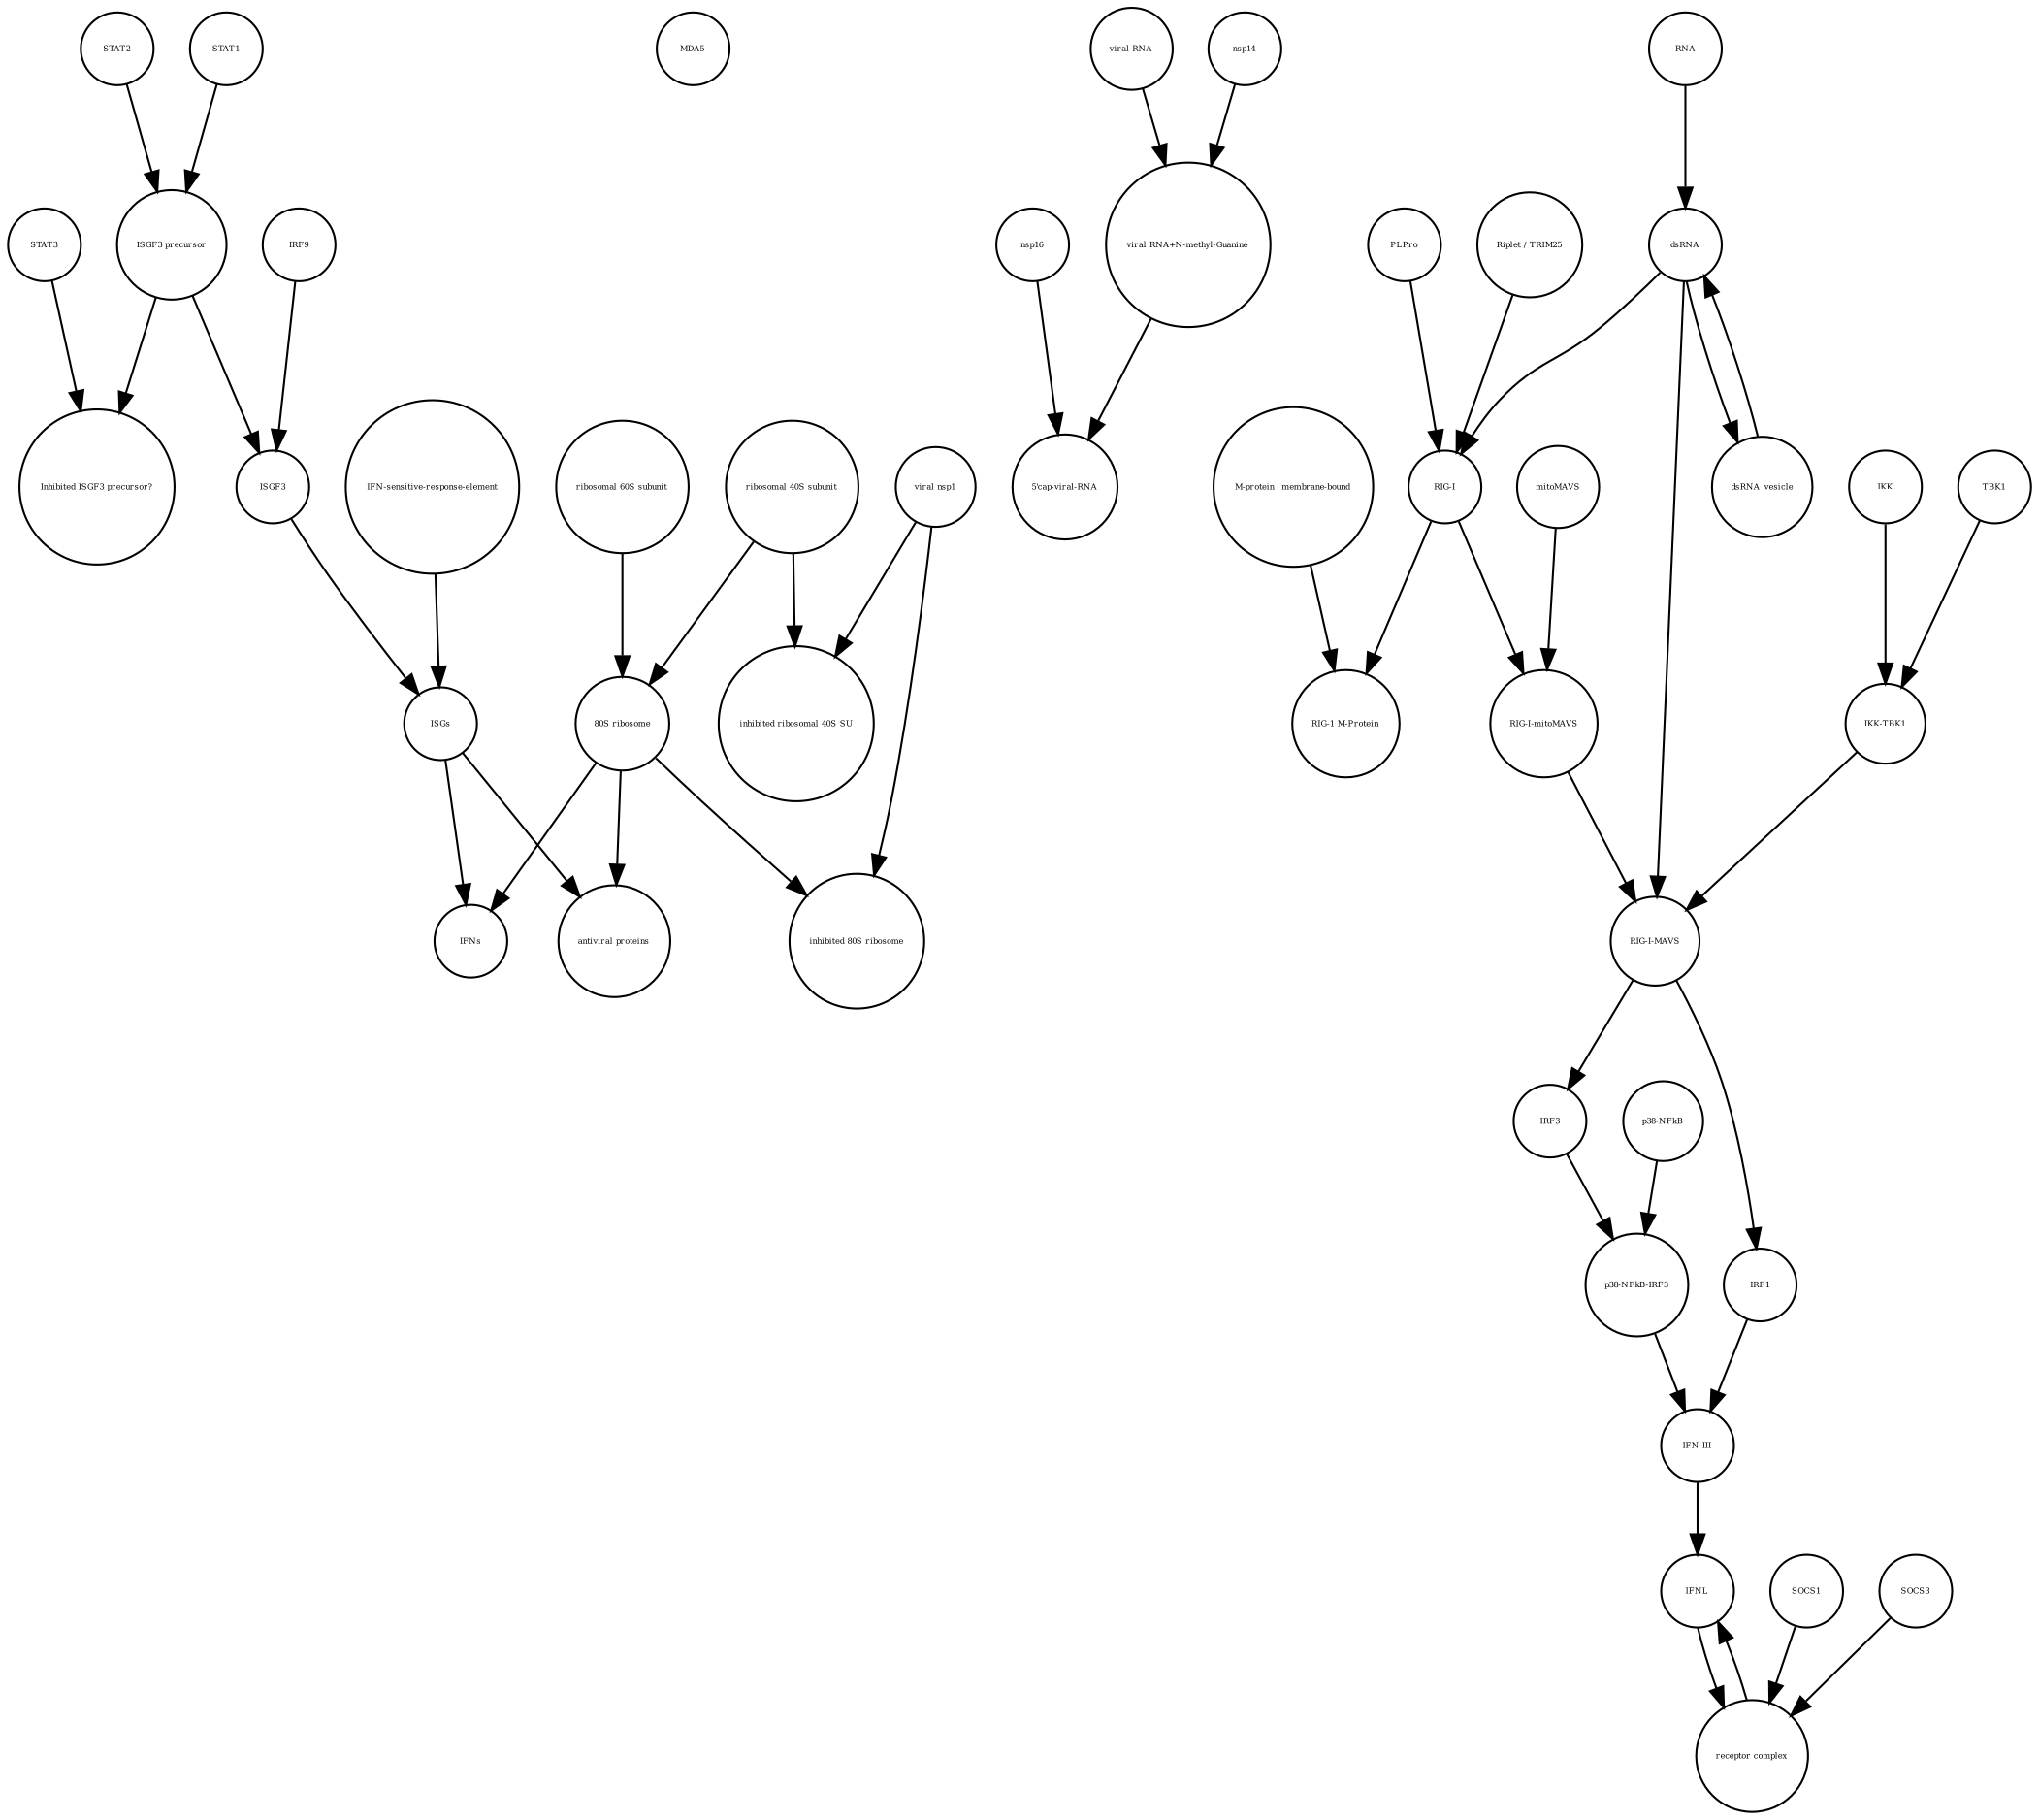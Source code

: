 strict digraph  {
STAT2 [annotation="", bipartite=0, cls=macromolecule, fontsize=4, label=STAT2, shape=circle];
MDA5 [annotation="", bipartite=0, cls=macromolecule, fontsize=4, label=MDA5, shape=circle];
nsp16 [annotation="", bipartite=0, cls=macromolecule, fontsize=4, label=nsp16, shape=circle];
"M-protein_ membrane-bound" [annotation="", bipartite=0, cls=macromolecule, fontsize=4, label="M-protein_ membrane-bound", shape=circle];
"RIG-I" [annotation="", bipartite=0, cls=macromolecule, fontsize=4, label="RIG-I", shape=circle];
dsRNA_vesicle [annotation="", bipartite=0, cls="nucleic acid feature", fontsize=4, label=dsRNA_vesicle, shape=circle];
"IKK-TBK1" [annotation="", bipartite=0, cls=complex, fontsize=4, label="IKK-TBK1", shape=circle];
mitoMAVS [annotation="", bipartite=0, cls=macromolecule, fontsize=4, label=mitoMAVS, shape=circle];
"receptor complex" [annotation="", bipartite=0, cls=complex, fontsize=4, label="receptor complex", shape=circle];
"viral RNA" [annotation="", bipartite=0, cls="nucleic acid feature", fontsize=4, label="viral RNA", shape=circle];
"viral RNA+N-methyl-Guanine" [annotation="", bipartite=0, cls="nucleic acid feature", fontsize=4, label="viral RNA+N-methyl-Guanine", shape=circle];
"antiviral proteins" [annotation="", bipartite=0, cls=macromolecule, fontsize=4, label="antiviral proteins", shape=circle];
"5'cap-viral-RNA" [annotation="", bipartite=0, cls="nucleic acid feature", fontsize=4, label="5'cap-viral-RNA", shape=circle];
"viral nsp1" [annotation="", bipartite=0, cls=macromolecule, fontsize=4, label="viral nsp1", shape=circle];
"Riplet / TRIM25" [annotation="", bipartite=0, cls=macromolecule, fontsize=4, label="Riplet / TRIM25", shape=circle];
"p38-NFkB" [annotation="", bipartite=0, cls=complex, fontsize=4, label="p38-NFkB", shape=circle];
"p38-NFkB-IRF3" [annotation="", bipartite=0, cls=complex, fontsize=4, label="p38-NFkB-IRF3", shape=circle];
"ribosomal 60S subunit" [annotation="", bipartite=0, cls=complex, fontsize=4, label="ribosomal 60S subunit", shape=circle];
"ISGF3 precursor" [annotation="", bipartite=0, cls=complex, fontsize=4, label="ISGF3 precursor", shape=circle];
"RIG-I-MAVS" [annotation="", bipartite=0, cls=complex, fontsize=4, label="RIG-I-MAVS", shape=circle];
TBK1 [annotation="", bipartite=0, cls=macromolecule, fontsize=4, label=TBK1, shape=circle];
IKK [annotation="", bipartite=0, cls=macromolecule, fontsize=4, label=IKK, shape=circle];
nsp14 [annotation="", bipartite=0, cls=macromolecule, fontsize=4, label=nsp14, shape=circle];
PLPro [annotation="", bipartite=0, cls=macromolecule, fontsize=4, label=PLPro, shape=circle];
RNA [annotation="", bipartite=0, cls="nucleic acid feature", fontsize=4, label=RNA, shape=circle];
ISGs [annotation="", bipartite=0, cls="nucleic acid feature", fontsize=4, label=ISGs, shape=circle];
IFNL [annotation="", bipartite=0, cls=macromolecule, fontsize=4, label=IFNL, shape=circle];
dsRNA [annotation="", bipartite=0, cls="nucleic acid feature", fontsize=4, label=dsRNA, shape=circle];
IRF9 [annotation="", bipartite=0, cls=macromolecule, fontsize=4, label=IRF9, shape=circle];
"80S ribosome" [annotation="", bipartite=0, cls=complex, fontsize=4, label="80S ribosome", shape=circle];
"inhibited ribosomal 40S SU" [annotation="urn_miriam_doi_10.1101%2F2020.05.18.102467", bipartite=0, cls=complex, fontsize=4, label="inhibited ribosomal 40S SU", shape=circle];
IRF1 [annotation="", bipartite=0, cls=macromolecule, fontsize=4, label=IRF1, shape=circle];
"IFN-III" [annotation="", bipartite=0, cls=macromolecule, fontsize=4, label="IFN-III", shape=circle];
"Inhibited ISGF3 precursor?" [annotation="", bipartite=0, cls=complex, fontsize=4, label="Inhibited ISGF3 precursor?", shape=circle];
"RIG-I-mitoMAVS" [annotation="", bipartite=0, cls=complex, fontsize=4, label="RIG-I-mitoMAVS", shape=circle];
STAT1 [annotation="", bipartite=0, cls=macromolecule, fontsize=4, label=STAT1, shape=circle];
ISGF3 [annotation="", bipartite=0, cls=complex, fontsize=4, label=ISGF3, shape=circle];
STAT3 [annotation="", bipartite=0, cls=macromolecule, fontsize=4, label=STAT3, shape=circle];
SOCS1 [annotation="", bipartite=0, cls=macromolecule, fontsize=4, label=SOCS1, shape=circle];
"RIG-1 M-Protein" [annotation="", bipartite=0, cls=complex, fontsize=4, label="RIG-1 M-Protein", shape=circle];
IFNs [annotation="", bipartite=0, cls=macromolecule, fontsize=4, label=IFNs, shape=circle];
IRF3 [annotation="", bipartite=0, cls=macromolecule, fontsize=4, label=IRF3, shape=circle];
"inhibited 80S ribosome" [annotation="", bipartite=0, cls=complex, fontsize=4, label="inhibited 80S ribosome", shape=circle];
SOCS3 [annotation="", bipartite=0, cls=macromolecule, fontsize=4, label=SOCS3, shape=circle];
"ribosomal 40S subunit" [annotation="", bipartite=0, cls=complex, fontsize=4, label="ribosomal 40S subunit", shape=circle];
"IFN-sensitive-response-element" [annotation="", bipartite=0, cls="nucleic acid feature", fontsize=4, label="IFN-sensitive-response-element", shape=circle];
STAT2 -> "ISGF3 precursor"  [annotation="", interaction_type=production];
nsp16 -> "5'cap-viral-RNA"  [annotation="urn_miriam_doi_10.1016%2Fj.chom.2020.05.008", interaction_type=catalysis];
"M-protein_ membrane-bound" -> "RIG-1 M-Protein"  [annotation="", interaction_type=production];
"RIG-I" -> "RIG-1 M-Protein"  [annotation="", interaction_type=production];
"RIG-I" -> "RIG-I-mitoMAVS"  [annotation="", interaction_type=production];
dsRNA_vesicle -> dsRNA  [annotation="", interaction_type=production];
"IKK-TBK1" -> "RIG-I-MAVS"  [annotation="", interaction_type=production];
mitoMAVS -> "RIG-I-mitoMAVS"  [annotation="", interaction_type=production];
"receptor complex" -> IFNL  [annotation="", interaction_type=production];
"viral RNA" -> "viral RNA+N-methyl-Guanine"  [annotation="", interaction_type=production];
"viral RNA+N-methyl-Guanine" -> "5'cap-viral-RNA"  [annotation="", interaction_type=production];
"viral nsp1" -> "inhibited ribosomal 40S SU"  [annotation="", interaction_type=production];
"viral nsp1" -> "inhibited 80S ribosome"  [annotation="", interaction_type=production];
"Riplet / TRIM25" -> "RIG-I"  [annotation="", interaction_type=catalysis];
"p38-NFkB" -> "p38-NFkB-IRF3"  [annotation="", interaction_type=production];
"p38-NFkB-IRF3" -> "IFN-III"  [annotation="", interaction_type=stimulation];
"ribosomal 60S subunit" -> "80S ribosome"  [annotation="", interaction_type=production];
"ISGF3 precursor" -> "Inhibited ISGF3 precursor?"  [annotation="", interaction_type=production];
"ISGF3 precursor" -> ISGF3  [annotation="", interaction_type=production];
"RIG-I-MAVS" -> IRF3  [annotation="", interaction_type=stimulation];
"RIG-I-MAVS" -> IRF1  [annotation="", interaction_type=catalysis];
TBK1 -> "IKK-TBK1"  [annotation="", interaction_type=production];
IKK -> "IKK-TBK1"  [annotation="", interaction_type=production];
nsp14 -> "viral RNA+N-methyl-Guanine"  [annotation="", interaction_type=catalysis];
PLPro -> "RIG-I"  [annotation="", interaction_type=catalysis];
RNA -> dsRNA  [annotation="", interaction_type=production];
ISGs -> IFNs  [annotation="", interaction_type=production];
ISGs -> "antiviral proteins"  [annotation="", interaction_type=production];
IFNL -> "receptor complex"  [annotation="", interaction_type=stimulation];
dsRNA -> dsRNA_vesicle  [annotation="", interaction_type=production];
dsRNA -> "RIG-I-MAVS"  [annotation="", interaction_type="necessary stimulation"];
dsRNA -> "RIG-I"  [annotation="", interaction_type="necessary stimulation"];
IRF9 -> ISGF3  [annotation="", interaction_type=production];
"80S ribosome" -> IFNs  [annotation="", interaction_type=catalysis];
"80S ribosome" -> "antiviral proteins"  [annotation="", interaction_type=catalysis];
"80S ribosome" -> "inhibited 80S ribosome"  [annotation="", interaction_type=production];
IRF1 -> "IFN-III"  [annotation="", interaction_type=stimulation];
"IFN-III" -> IFNL  [annotation="", interaction_type=production];
"RIG-I-mitoMAVS" -> "RIG-I-MAVS"  [annotation="", interaction_type=production];
STAT1 -> "ISGF3 precursor"  [annotation="", interaction_type=production];
ISGF3 -> ISGs  [annotation="", interaction_type="necessary stimulation"];
STAT3 -> "Inhibited ISGF3 precursor?"  [annotation="", interaction_type=production];
SOCS1 -> "receptor complex"  [annotation="", interaction_type=production];
IRF3 -> "p38-NFkB-IRF3"  [annotation="", interaction_type=production];
SOCS3 -> "receptor complex"  [annotation="", interaction_type=production];
"ribosomal 40S subunit" -> "80S ribosome"  [annotation="", interaction_type=production];
"ribosomal 40S subunit" -> "inhibited ribosomal 40S SU"  [annotation="", interaction_type=production];
"IFN-sensitive-response-element" -> ISGs  [annotation="", interaction_type=production];
}
